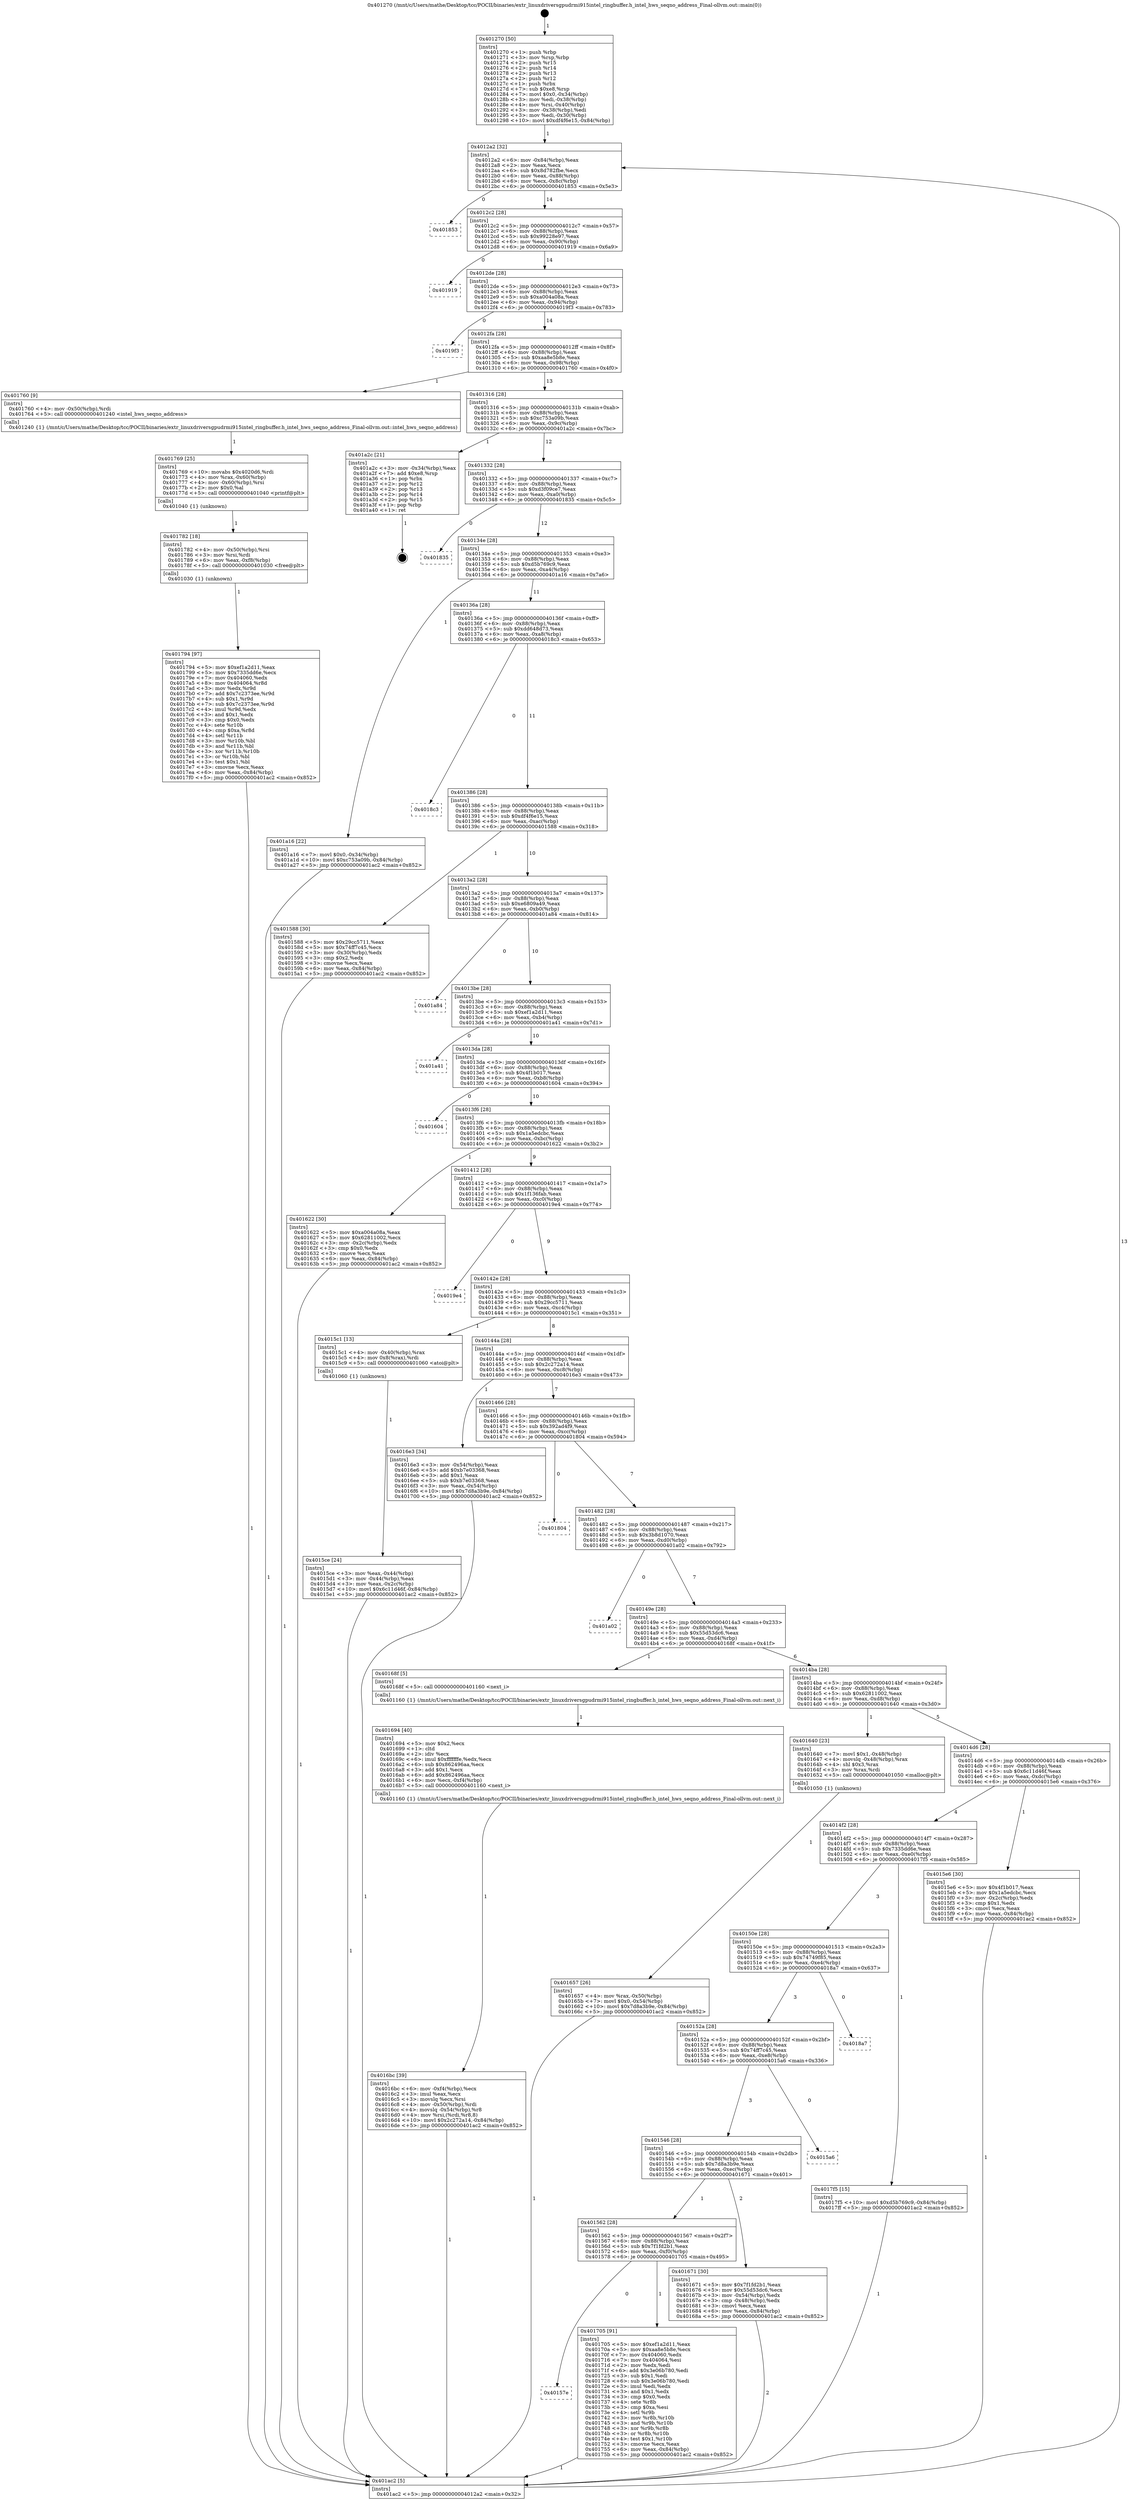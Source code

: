 digraph "0x401270" {
  label = "0x401270 (/mnt/c/Users/mathe/Desktop/tcc/POCII/binaries/extr_linuxdriversgpudrmi915intel_ringbuffer.h_intel_hws_seqno_address_Final-ollvm.out::main(0))"
  labelloc = "t"
  node[shape=record]

  Entry [label="",width=0.3,height=0.3,shape=circle,fillcolor=black,style=filled]
  "0x4012a2" [label="{
     0x4012a2 [32]\l
     | [instrs]\l
     &nbsp;&nbsp;0x4012a2 \<+6\>: mov -0x84(%rbp),%eax\l
     &nbsp;&nbsp;0x4012a8 \<+2\>: mov %eax,%ecx\l
     &nbsp;&nbsp;0x4012aa \<+6\>: sub $0x8d782fbe,%ecx\l
     &nbsp;&nbsp;0x4012b0 \<+6\>: mov %eax,-0x88(%rbp)\l
     &nbsp;&nbsp;0x4012b6 \<+6\>: mov %ecx,-0x8c(%rbp)\l
     &nbsp;&nbsp;0x4012bc \<+6\>: je 0000000000401853 \<main+0x5e3\>\l
  }"]
  "0x401853" [label="{
     0x401853\l
  }", style=dashed]
  "0x4012c2" [label="{
     0x4012c2 [28]\l
     | [instrs]\l
     &nbsp;&nbsp;0x4012c2 \<+5\>: jmp 00000000004012c7 \<main+0x57\>\l
     &nbsp;&nbsp;0x4012c7 \<+6\>: mov -0x88(%rbp),%eax\l
     &nbsp;&nbsp;0x4012cd \<+5\>: sub $0x99228e97,%eax\l
     &nbsp;&nbsp;0x4012d2 \<+6\>: mov %eax,-0x90(%rbp)\l
     &nbsp;&nbsp;0x4012d8 \<+6\>: je 0000000000401919 \<main+0x6a9\>\l
  }"]
  Exit [label="",width=0.3,height=0.3,shape=circle,fillcolor=black,style=filled,peripheries=2]
  "0x401919" [label="{
     0x401919\l
  }", style=dashed]
  "0x4012de" [label="{
     0x4012de [28]\l
     | [instrs]\l
     &nbsp;&nbsp;0x4012de \<+5\>: jmp 00000000004012e3 \<main+0x73\>\l
     &nbsp;&nbsp;0x4012e3 \<+6\>: mov -0x88(%rbp),%eax\l
     &nbsp;&nbsp;0x4012e9 \<+5\>: sub $0xa004a08a,%eax\l
     &nbsp;&nbsp;0x4012ee \<+6\>: mov %eax,-0x94(%rbp)\l
     &nbsp;&nbsp;0x4012f4 \<+6\>: je 00000000004019f3 \<main+0x783\>\l
  }"]
  "0x401794" [label="{
     0x401794 [97]\l
     | [instrs]\l
     &nbsp;&nbsp;0x401794 \<+5\>: mov $0xef1a2d11,%eax\l
     &nbsp;&nbsp;0x401799 \<+5\>: mov $0x7335dd6e,%ecx\l
     &nbsp;&nbsp;0x40179e \<+7\>: mov 0x404060,%edx\l
     &nbsp;&nbsp;0x4017a5 \<+8\>: mov 0x404064,%r8d\l
     &nbsp;&nbsp;0x4017ad \<+3\>: mov %edx,%r9d\l
     &nbsp;&nbsp;0x4017b0 \<+7\>: add $0x7c2373ee,%r9d\l
     &nbsp;&nbsp;0x4017b7 \<+4\>: sub $0x1,%r9d\l
     &nbsp;&nbsp;0x4017bb \<+7\>: sub $0x7c2373ee,%r9d\l
     &nbsp;&nbsp;0x4017c2 \<+4\>: imul %r9d,%edx\l
     &nbsp;&nbsp;0x4017c6 \<+3\>: and $0x1,%edx\l
     &nbsp;&nbsp;0x4017c9 \<+3\>: cmp $0x0,%edx\l
     &nbsp;&nbsp;0x4017cc \<+4\>: sete %r10b\l
     &nbsp;&nbsp;0x4017d0 \<+4\>: cmp $0xa,%r8d\l
     &nbsp;&nbsp;0x4017d4 \<+4\>: setl %r11b\l
     &nbsp;&nbsp;0x4017d8 \<+3\>: mov %r10b,%bl\l
     &nbsp;&nbsp;0x4017db \<+3\>: and %r11b,%bl\l
     &nbsp;&nbsp;0x4017de \<+3\>: xor %r11b,%r10b\l
     &nbsp;&nbsp;0x4017e1 \<+3\>: or %r10b,%bl\l
     &nbsp;&nbsp;0x4017e4 \<+3\>: test $0x1,%bl\l
     &nbsp;&nbsp;0x4017e7 \<+3\>: cmovne %ecx,%eax\l
     &nbsp;&nbsp;0x4017ea \<+6\>: mov %eax,-0x84(%rbp)\l
     &nbsp;&nbsp;0x4017f0 \<+5\>: jmp 0000000000401ac2 \<main+0x852\>\l
  }"]
  "0x4019f3" [label="{
     0x4019f3\l
  }", style=dashed]
  "0x4012fa" [label="{
     0x4012fa [28]\l
     | [instrs]\l
     &nbsp;&nbsp;0x4012fa \<+5\>: jmp 00000000004012ff \<main+0x8f\>\l
     &nbsp;&nbsp;0x4012ff \<+6\>: mov -0x88(%rbp),%eax\l
     &nbsp;&nbsp;0x401305 \<+5\>: sub $0xaa8e5b8e,%eax\l
     &nbsp;&nbsp;0x40130a \<+6\>: mov %eax,-0x98(%rbp)\l
     &nbsp;&nbsp;0x401310 \<+6\>: je 0000000000401760 \<main+0x4f0\>\l
  }"]
  "0x401782" [label="{
     0x401782 [18]\l
     | [instrs]\l
     &nbsp;&nbsp;0x401782 \<+4\>: mov -0x50(%rbp),%rsi\l
     &nbsp;&nbsp;0x401786 \<+3\>: mov %rsi,%rdi\l
     &nbsp;&nbsp;0x401789 \<+6\>: mov %eax,-0xf8(%rbp)\l
     &nbsp;&nbsp;0x40178f \<+5\>: call 0000000000401030 \<free@plt\>\l
     | [calls]\l
     &nbsp;&nbsp;0x401030 \{1\} (unknown)\l
  }"]
  "0x401760" [label="{
     0x401760 [9]\l
     | [instrs]\l
     &nbsp;&nbsp;0x401760 \<+4\>: mov -0x50(%rbp),%rdi\l
     &nbsp;&nbsp;0x401764 \<+5\>: call 0000000000401240 \<intel_hws_seqno_address\>\l
     | [calls]\l
     &nbsp;&nbsp;0x401240 \{1\} (/mnt/c/Users/mathe/Desktop/tcc/POCII/binaries/extr_linuxdriversgpudrmi915intel_ringbuffer.h_intel_hws_seqno_address_Final-ollvm.out::intel_hws_seqno_address)\l
  }"]
  "0x401316" [label="{
     0x401316 [28]\l
     | [instrs]\l
     &nbsp;&nbsp;0x401316 \<+5\>: jmp 000000000040131b \<main+0xab\>\l
     &nbsp;&nbsp;0x40131b \<+6\>: mov -0x88(%rbp),%eax\l
     &nbsp;&nbsp;0x401321 \<+5\>: sub $0xc753a09b,%eax\l
     &nbsp;&nbsp;0x401326 \<+6\>: mov %eax,-0x9c(%rbp)\l
     &nbsp;&nbsp;0x40132c \<+6\>: je 0000000000401a2c \<main+0x7bc\>\l
  }"]
  "0x401769" [label="{
     0x401769 [25]\l
     | [instrs]\l
     &nbsp;&nbsp;0x401769 \<+10\>: movabs $0x4020d6,%rdi\l
     &nbsp;&nbsp;0x401773 \<+4\>: mov %rax,-0x60(%rbp)\l
     &nbsp;&nbsp;0x401777 \<+4\>: mov -0x60(%rbp),%rsi\l
     &nbsp;&nbsp;0x40177b \<+2\>: mov $0x0,%al\l
     &nbsp;&nbsp;0x40177d \<+5\>: call 0000000000401040 \<printf@plt\>\l
     | [calls]\l
     &nbsp;&nbsp;0x401040 \{1\} (unknown)\l
  }"]
  "0x401a2c" [label="{
     0x401a2c [21]\l
     | [instrs]\l
     &nbsp;&nbsp;0x401a2c \<+3\>: mov -0x34(%rbp),%eax\l
     &nbsp;&nbsp;0x401a2f \<+7\>: add $0xe8,%rsp\l
     &nbsp;&nbsp;0x401a36 \<+1\>: pop %rbx\l
     &nbsp;&nbsp;0x401a37 \<+2\>: pop %r12\l
     &nbsp;&nbsp;0x401a39 \<+2\>: pop %r13\l
     &nbsp;&nbsp;0x401a3b \<+2\>: pop %r14\l
     &nbsp;&nbsp;0x401a3d \<+2\>: pop %r15\l
     &nbsp;&nbsp;0x401a3f \<+1\>: pop %rbp\l
     &nbsp;&nbsp;0x401a40 \<+1\>: ret\l
  }"]
  "0x401332" [label="{
     0x401332 [28]\l
     | [instrs]\l
     &nbsp;&nbsp;0x401332 \<+5\>: jmp 0000000000401337 \<main+0xc7\>\l
     &nbsp;&nbsp;0x401337 \<+6\>: mov -0x88(%rbp),%eax\l
     &nbsp;&nbsp;0x40133d \<+5\>: sub $0xd3f09ce7,%eax\l
     &nbsp;&nbsp;0x401342 \<+6\>: mov %eax,-0xa0(%rbp)\l
     &nbsp;&nbsp;0x401348 \<+6\>: je 0000000000401835 \<main+0x5c5\>\l
  }"]
  "0x40157e" [label="{
     0x40157e\l
  }", style=dashed]
  "0x401835" [label="{
     0x401835\l
  }", style=dashed]
  "0x40134e" [label="{
     0x40134e [28]\l
     | [instrs]\l
     &nbsp;&nbsp;0x40134e \<+5\>: jmp 0000000000401353 \<main+0xe3\>\l
     &nbsp;&nbsp;0x401353 \<+6\>: mov -0x88(%rbp),%eax\l
     &nbsp;&nbsp;0x401359 \<+5\>: sub $0xd5b769c9,%eax\l
     &nbsp;&nbsp;0x40135e \<+6\>: mov %eax,-0xa4(%rbp)\l
     &nbsp;&nbsp;0x401364 \<+6\>: je 0000000000401a16 \<main+0x7a6\>\l
  }"]
  "0x401705" [label="{
     0x401705 [91]\l
     | [instrs]\l
     &nbsp;&nbsp;0x401705 \<+5\>: mov $0xef1a2d11,%eax\l
     &nbsp;&nbsp;0x40170a \<+5\>: mov $0xaa8e5b8e,%ecx\l
     &nbsp;&nbsp;0x40170f \<+7\>: mov 0x404060,%edx\l
     &nbsp;&nbsp;0x401716 \<+7\>: mov 0x404064,%esi\l
     &nbsp;&nbsp;0x40171d \<+2\>: mov %edx,%edi\l
     &nbsp;&nbsp;0x40171f \<+6\>: add $0x3e06b780,%edi\l
     &nbsp;&nbsp;0x401725 \<+3\>: sub $0x1,%edi\l
     &nbsp;&nbsp;0x401728 \<+6\>: sub $0x3e06b780,%edi\l
     &nbsp;&nbsp;0x40172e \<+3\>: imul %edi,%edx\l
     &nbsp;&nbsp;0x401731 \<+3\>: and $0x1,%edx\l
     &nbsp;&nbsp;0x401734 \<+3\>: cmp $0x0,%edx\l
     &nbsp;&nbsp;0x401737 \<+4\>: sete %r8b\l
     &nbsp;&nbsp;0x40173b \<+3\>: cmp $0xa,%esi\l
     &nbsp;&nbsp;0x40173e \<+4\>: setl %r9b\l
     &nbsp;&nbsp;0x401742 \<+3\>: mov %r8b,%r10b\l
     &nbsp;&nbsp;0x401745 \<+3\>: and %r9b,%r10b\l
     &nbsp;&nbsp;0x401748 \<+3\>: xor %r9b,%r8b\l
     &nbsp;&nbsp;0x40174b \<+3\>: or %r8b,%r10b\l
     &nbsp;&nbsp;0x40174e \<+4\>: test $0x1,%r10b\l
     &nbsp;&nbsp;0x401752 \<+3\>: cmovne %ecx,%eax\l
     &nbsp;&nbsp;0x401755 \<+6\>: mov %eax,-0x84(%rbp)\l
     &nbsp;&nbsp;0x40175b \<+5\>: jmp 0000000000401ac2 \<main+0x852\>\l
  }"]
  "0x401a16" [label="{
     0x401a16 [22]\l
     | [instrs]\l
     &nbsp;&nbsp;0x401a16 \<+7\>: movl $0x0,-0x34(%rbp)\l
     &nbsp;&nbsp;0x401a1d \<+10\>: movl $0xc753a09b,-0x84(%rbp)\l
     &nbsp;&nbsp;0x401a27 \<+5\>: jmp 0000000000401ac2 \<main+0x852\>\l
  }"]
  "0x40136a" [label="{
     0x40136a [28]\l
     | [instrs]\l
     &nbsp;&nbsp;0x40136a \<+5\>: jmp 000000000040136f \<main+0xff\>\l
     &nbsp;&nbsp;0x40136f \<+6\>: mov -0x88(%rbp),%eax\l
     &nbsp;&nbsp;0x401375 \<+5\>: sub $0xdd648d73,%eax\l
     &nbsp;&nbsp;0x40137a \<+6\>: mov %eax,-0xa8(%rbp)\l
     &nbsp;&nbsp;0x401380 \<+6\>: je 00000000004018c3 \<main+0x653\>\l
  }"]
  "0x4016bc" [label="{
     0x4016bc [39]\l
     | [instrs]\l
     &nbsp;&nbsp;0x4016bc \<+6\>: mov -0xf4(%rbp),%ecx\l
     &nbsp;&nbsp;0x4016c2 \<+3\>: imul %eax,%ecx\l
     &nbsp;&nbsp;0x4016c5 \<+3\>: movslq %ecx,%rsi\l
     &nbsp;&nbsp;0x4016c8 \<+4\>: mov -0x50(%rbp),%rdi\l
     &nbsp;&nbsp;0x4016cc \<+4\>: movslq -0x54(%rbp),%r8\l
     &nbsp;&nbsp;0x4016d0 \<+4\>: mov %rsi,(%rdi,%r8,8)\l
     &nbsp;&nbsp;0x4016d4 \<+10\>: movl $0x2c272a14,-0x84(%rbp)\l
     &nbsp;&nbsp;0x4016de \<+5\>: jmp 0000000000401ac2 \<main+0x852\>\l
  }"]
  "0x4018c3" [label="{
     0x4018c3\l
  }", style=dashed]
  "0x401386" [label="{
     0x401386 [28]\l
     | [instrs]\l
     &nbsp;&nbsp;0x401386 \<+5\>: jmp 000000000040138b \<main+0x11b\>\l
     &nbsp;&nbsp;0x40138b \<+6\>: mov -0x88(%rbp),%eax\l
     &nbsp;&nbsp;0x401391 \<+5\>: sub $0xdf4f6e15,%eax\l
     &nbsp;&nbsp;0x401396 \<+6\>: mov %eax,-0xac(%rbp)\l
     &nbsp;&nbsp;0x40139c \<+6\>: je 0000000000401588 \<main+0x318\>\l
  }"]
  "0x401694" [label="{
     0x401694 [40]\l
     | [instrs]\l
     &nbsp;&nbsp;0x401694 \<+5\>: mov $0x2,%ecx\l
     &nbsp;&nbsp;0x401699 \<+1\>: cltd\l
     &nbsp;&nbsp;0x40169a \<+2\>: idiv %ecx\l
     &nbsp;&nbsp;0x40169c \<+6\>: imul $0xfffffffe,%edx,%ecx\l
     &nbsp;&nbsp;0x4016a2 \<+6\>: sub $0x862496aa,%ecx\l
     &nbsp;&nbsp;0x4016a8 \<+3\>: add $0x1,%ecx\l
     &nbsp;&nbsp;0x4016ab \<+6\>: add $0x862496aa,%ecx\l
     &nbsp;&nbsp;0x4016b1 \<+6\>: mov %ecx,-0xf4(%rbp)\l
     &nbsp;&nbsp;0x4016b7 \<+5\>: call 0000000000401160 \<next_i\>\l
     | [calls]\l
     &nbsp;&nbsp;0x401160 \{1\} (/mnt/c/Users/mathe/Desktop/tcc/POCII/binaries/extr_linuxdriversgpudrmi915intel_ringbuffer.h_intel_hws_seqno_address_Final-ollvm.out::next_i)\l
  }"]
  "0x401588" [label="{
     0x401588 [30]\l
     | [instrs]\l
     &nbsp;&nbsp;0x401588 \<+5\>: mov $0x29cc5711,%eax\l
     &nbsp;&nbsp;0x40158d \<+5\>: mov $0x74ff7c45,%ecx\l
     &nbsp;&nbsp;0x401592 \<+3\>: mov -0x30(%rbp),%edx\l
     &nbsp;&nbsp;0x401595 \<+3\>: cmp $0x2,%edx\l
     &nbsp;&nbsp;0x401598 \<+3\>: cmovne %ecx,%eax\l
     &nbsp;&nbsp;0x40159b \<+6\>: mov %eax,-0x84(%rbp)\l
     &nbsp;&nbsp;0x4015a1 \<+5\>: jmp 0000000000401ac2 \<main+0x852\>\l
  }"]
  "0x4013a2" [label="{
     0x4013a2 [28]\l
     | [instrs]\l
     &nbsp;&nbsp;0x4013a2 \<+5\>: jmp 00000000004013a7 \<main+0x137\>\l
     &nbsp;&nbsp;0x4013a7 \<+6\>: mov -0x88(%rbp),%eax\l
     &nbsp;&nbsp;0x4013ad \<+5\>: sub $0xe6809a49,%eax\l
     &nbsp;&nbsp;0x4013b2 \<+6\>: mov %eax,-0xb0(%rbp)\l
     &nbsp;&nbsp;0x4013b8 \<+6\>: je 0000000000401a84 \<main+0x814\>\l
  }"]
  "0x401ac2" [label="{
     0x401ac2 [5]\l
     | [instrs]\l
     &nbsp;&nbsp;0x401ac2 \<+5\>: jmp 00000000004012a2 \<main+0x32\>\l
  }"]
  "0x401270" [label="{
     0x401270 [50]\l
     | [instrs]\l
     &nbsp;&nbsp;0x401270 \<+1\>: push %rbp\l
     &nbsp;&nbsp;0x401271 \<+3\>: mov %rsp,%rbp\l
     &nbsp;&nbsp;0x401274 \<+2\>: push %r15\l
     &nbsp;&nbsp;0x401276 \<+2\>: push %r14\l
     &nbsp;&nbsp;0x401278 \<+2\>: push %r13\l
     &nbsp;&nbsp;0x40127a \<+2\>: push %r12\l
     &nbsp;&nbsp;0x40127c \<+1\>: push %rbx\l
     &nbsp;&nbsp;0x40127d \<+7\>: sub $0xe8,%rsp\l
     &nbsp;&nbsp;0x401284 \<+7\>: movl $0x0,-0x34(%rbp)\l
     &nbsp;&nbsp;0x40128b \<+3\>: mov %edi,-0x38(%rbp)\l
     &nbsp;&nbsp;0x40128e \<+4\>: mov %rsi,-0x40(%rbp)\l
     &nbsp;&nbsp;0x401292 \<+3\>: mov -0x38(%rbp),%edi\l
     &nbsp;&nbsp;0x401295 \<+3\>: mov %edi,-0x30(%rbp)\l
     &nbsp;&nbsp;0x401298 \<+10\>: movl $0xdf4f6e15,-0x84(%rbp)\l
  }"]
  "0x401562" [label="{
     0x401562 [28]\l
     | [instrs]\l
     &nbsp;&nbsp;0x401562 \<+5\>: jmp 0000000000401567 \<main+0x2f7\>\l
     &nbsp;&nbsp;0x401567 \<+6\>: mov -0x88(%rbp),%eax\l
     &nbsp;&nbsp;0x40156d \<+5\>: sub $0x7f1fd2b1,%eax\l
     &nbsp;&nbsp;0x401572 \<+6\>: mov %eax,-0xf0(%rbp)\l
     &nbsp;&nbsp;0x401578 \<+6\>: je 0000000000401705 \<main+0x495\>\l
  }"]
  "0x401a84" [label="{
     0x401a84\l
  }", style=dashed]
  "0x4013be" [label="{
     0x4013be [28]\l
     | [instrs]\l
     &nbsp;&nbsp;0x4013be \<+5\>: jmp 00000000004013c3 \<main+0x153\>\l
     &nbsp;&nbsp;0x4013c3 \<+6\>: mov -0x88(%rbp),%eax\l
     &nbsp;&nbsp;0x4013c9 \<+5\>: sub $0xef1a2d11,%eax\l
     &nbsp;&nbsp;0x4013ce \<+6\>: mov %eax,-0xb4(%rbp)\l
     &nbsp;&nbsp;0x4013d4 \<+6\>: je 0000000000401a41 \<main+0x7d1\>\l
  }"]
  "0x401671" [label="{
     0x401671 [30]\l
     | [instrs]\l
     &nbsp;&nbsp;0x401671 \<+5\>: mov $0x7f1fd2b1,%eax\l
     &nbsp;&nbsp;0x401676 \<+5\>: mov $0x55d53dc6,%ecx\l
     &nbsp;&nbsp;0x40167b \<+3\>: mov -0x54(%rbp),%edx\l
     &nbsp;&nbsp;0x40167e \<+3\>: cmp -0x48(%rbp),%edx\l
     &nbsp;&nbsp;0x401681 \<+3\>: cmovl %ecx,%eax\l
     &nbsp;&nbsp;0x401684 \<+6\>: mov %eax,-0x84(%rbp)\l
     &nbsp;&nbsp;0x40168a \<+5\>: jmp 0000000000401ac2 \<main+0x852\>\l
  }"]
  "0x401a41" [label="{
     0x401a41\l
  }", style=dashed]
  "0x4013da" [label="{
     0x4013da [28]\l
     | [instrs]\l
     &nbsp;&nbsp;0x4013da \<+5\>: jmp 00000000004013df \<main+0x16f\>\l
     &nbsp;&nbsp;0x4013df \<+6\>: mov -0x88(%rbp),%eax\l
     &nbsp;&nbsp;0x4013e5 \<+5\>: sub $0x4f1b017,%eax\l
     &nbsp;&nbsp;0x4013ea \<+6\>: mov %eax,-0xb8(%rbp)\l
     &nbsp;&nbsp;0x4013f0 \<+6\>: je 0000000000401604 \<main+0x394\>\l
  }"]
  "0x401546" [label="{
     0x401546 [28]\l
     | [instrs]\l
     &nbsp;&nbsp;0x401546 \<+5\>: jmp 000000000040154b \<main+0x2db\>\l
     &nbsp;&nbsp;0x40154b \<+6\>: mov -0x88(%rbp),%eax\l
     &nbsp;&nbsp;0x401551 \<+5\>: sub $0x7d8a3b9e,%eax\l
     &nbsp;&nbsp;0x401556 \<+6\>: mov %eax,-0xec(%rbp)\l
     &nbsp;&nbsp;0x40155c \<+6\>: je 0000000000401671 \<main+0x401\>\l
  }"]
  "0x401604" [label="{
     0x401604\l
  }", style=dashed]
  "0x4013f6" [label="{
     0x4013f6 [28]\l
     | [instrs]\l
     &nbsp;&nbsp;0x4013f6 \<+5\>: jmp 00000000004013fb \<main+0x18b\>\l
     &nbsp;&nbsp;0x4013fb \<+6\>: mov -0x88(%rbp),%eax\l
     &nbsp;&nbsp;0x401401 \<+5\>: sub $0x1a5edcbc,%eax\l
     &nbsp;&nbsp;0x401406 \<+6\>: mov %eax,-0xbc(%rbp)\l
     &nbsp;&nbsp;0x40140c \<+6\>: je 0000000000401622 \<main+0x3b2\>\l
  }"]
  "0x4015a6" [label="{
     0x4015a6\l
  }", style=dashed]
  "0x401622" [label="{
     0x401622 [30]\l
     | [instrs]\l
     &nbsp;&nbsp;0x401622 \<+5\>: mov $0xa004a08a,%eax\l
     &nbsp;&nbsp;0x401627 \<+5\>: mov $0x62811002,%ecx\l
     &nbsp;&nbsp;0x40162c \<+3\>: mov -0x2c(%rbp),%edx\l
     &nbsp;&nbsp;0x40162f \<+3\>: cmp $0x0,%edx\l
     &nbsp;&nbsp;0x401632 \<+3\>: cmove %ecx,%eax\l
     &nbsp;&nbsp;0x401635 \<+6\>: mov %eax,-0x84(%rbp)\l
     &nbsp;&nbsp;0x40163b \<+5\>: jmp 0000000000401ac2 \<main+0x852\>\l
  }"]
  "0x401412" [label="{
     0x401412 [28]\l
     | [instrs]\l
     &nbsp;&nbsp;0x401412 \<+5\>: jmp 0000000000401417 \<main+0x1a7\>\l
     &nbsp;&nbsp;0x401417 \<+6\>: mov -0x88(%rbp),%eax\l
     &nbsp;&nbsp;0x40141d \<+5\>: sub $0x1f136fab,%eax\l
     &nbsp;&nbsp;0x401422 \<+6\>: mov %eax,-0xc0(%rbp)\l
     &nbsp;&nbsp;0x401428 \<+6\>: je 00000000004019e4 \<main+0x774\>\l
  }"]
  "0x40152a" [label="{
     0x40152a [28]\l
     | [instrs]\l
     &nbsp;&nbsp;0x40152a \<+5\>: jmp 000000000040152f \<main+0x2bf\>\l
     &nbsp;&nbsp;0x40152f \<+6\>: mov -0x88(%rbp),%eax\l
     &nbsp;&nbsp;0x401535 \<+5\>: sub $0x74ff7c45,%eax\l
     &nbsp;&nbsp;0x40153a \<+6\>: mov %eax,-0xe8(%rbp)\l
     &nbsp;&nbsp;0x401540 \<+6\>: je 00000000004015a6 \<main+0x336\>\l
  }"]
  "0x4019e4" [label="{
     0x4019e4\l
  }", style=dashed]
  "0x40142e" [label="{
     0x40142e [28]\l
     | [instrs]\l
     &nbsp;&nbsp;0x40142e \<+5\>: jmp 0000000000401433 \<main+0x1c3\>\l
     &nbsp;&nbsp;0x401433 \<+6\>: mov -0x88(%rbp),%eax\l
     &nbsp;&nbsp;0x401439 \<+5\>: sub $0x29cc5711,%eax\l
     &nbsp;&nbsp;0x40143e \<+6\>: mov %eax,-0xc4(%rbp)\l
     &nbsp;&nbsp;0x401444 \<+6\>: je 00000000004015c1 \<main+0x351\>\l
  }"]
  "0x4018a7" [label="{
     0x4018a7\l
  }", style=dashed]
  "0x4015c1" [label="{
     0x4015c1 [13]\l
     | [instrs]\l
     &nbsp;&nbsp;0x4015c1 \<+4\>: mov -0x40(%rbp),%rax\l
     &nbsp;&nbsp;0x4015c5 \<+4\>: mov 0x8(%rax),%rdi\l
     &nbsp;&nbsp;0x4015c9 \<+5\>: call 0000000000401060 \<atoi@plt\>\l
     | [calls]\l
     &nbsp;&nbsp;0x401060 \{1\} (unknown)\l
  }"]
  "0x40144a" [label="{
     0x40144a [28]\l
     | [instrs]\l
     &nbsp;&nbsp;0x40144a \<+5\>: jmp 000000000040144f \<main+0x1df\>\l
     &nbsp;&nbsp;0x40144f \<+6\>: mov -0x88(%rbp),%eax\l
     &nbsp;&nbsp;0x401455 \<+5\>: sub $0x2c272a14,%eax\l
     &nbsp;&nbsp;0x40145a \<+6\>: mov %eax,-0xc8(%rbp)\l
     &nbsp;&nbsp;0x401460 \<+6\>: je 00000000004016e3 \<main+0x473\>\l
  }"]
  "0x4015ce" [label="{
     0x4015ce [24]\l
     | [instrs]\l
     &nbsp;&nbsp;0x4015ce \<+3\>: mov %eax,-0x44(%rbp)\l
     &nbsp;&nbsp;0x4015d1 \<+3\>: mov -0x44(%rbp),%eax\l
     &nbsp;&nbsp;0x4015d4 \<+3\>: mov %eax,-0x2c(%rbp)\l
     &nbsp;&nbsp;0x4015d7 \<+10\>: movl $0x6c11d46f,-0x84(%rbp)\l
     &nbsp;&nbsp;0x4015e1 \<+5\>: jmp 0000000000401ac2 \<main+0x852\>\l
  }"]
  "0x40150e" [label="{
     0x40150e [28]\l
     | [instrs]\l
     &nbsp;&nbsp;0x40150e \<+5\>: jmp 0000000000401513 \<main+0x2a3\>\l
     &nbsp;&nbsp;0x401513 \<+6\>: mov -0x88(%rbp),%eax\l
     &nbsp;&nbsp;0x401519 \<+5\>: sub $0x74749f85,%eax\l
     &nbsp;&nbsp;0x40151e \<+6\>: mov %eax,-0xe4(%rbp)\l
     &nbsp;&nbsp;0x401524 \<+6\>: je 00000000004018a7 \<main+0x637\>\l
  }"]
  "0x4016e3" [label="{
     0x4016e3 [34]\l
     | [instrs]\l
     &nbsp;&nbsp;0x4016e3 \<+3\>: mov -0x54(%rbp),%eax\l
     &nbsp;&nbsp;0x4016e6 \<+5\>: add $0xb7e03368,%eax\l
     &nbsp;&nbsp;0x4016eb \<+3\>: add $0x1,%eax\l
     &nbsp;&nbsp;0x4016ee \<+5\>: sub $0xb7e03368,%eax\l
     &nbsp;&nbsp;0x4016f3 \<+3\>: mov %eax,-0x54(%rbp)\l
     &nbsp;&nbsp;0x4016f6 \<+10\>: movl $0x7d8a3b9e,-0x84(%rbp)\l
     &nbsp;&nbsp;0x401700 \<+5\>: jmp 0000000000401ac2 \<main+0x852\>\l
  }"]
  "0x401466" [label="{
     0x401466 [28]\l
     | [instrs]\l
     &nbsp;&nbsp;0x401466 \<+5\>: jmp 000000000040146b \<main+0x1fb\>\l
     &nbsp;&nbsp;0x40146b \<+6\>: mov -0x88(%rbp),%eax\l
     &nbsp;&nbsp;0x401471 \<+5\>: sub $0x392ad4f9,%eax\l
     &nbsp;&nbsp;0x401476 \<+6\>: mov %eax,-0xcc(%rbp)\l
     &nbsp;&nbsp;0x40147c \<+6\>: je 0000000000401804 \<main+0x594\>\l
  }"]
  "0x4017f5" [label="{
     0x4017f5 [15]\l
     | [instrs]\l
     &nbsp;&nbsp;0x4017f5 \<+10\>: movl $0xd5b769c9,-0x84(%rbp)\l
     &nbsp;&nbsp;0x4017ff \<+5\>: jmp 0000000000401ac2 \<main+0x852\>\l
  }"]
  "0x401804" [label="{
     0x401804\l
  }", style=dashed]
  "0x401482" [label="{
     0x401482 [28]\l
     | [instrs]\l
     &nbsp;&nbsp;0x401482 \<+5\>: jmp 0000000000401487 \<main+0x217\>\l
     &nbsp;&nbsp;0x401487 \<+6\>: mov -0x88(%rbp),%eax\l
     &nbsp;&nbsp;0x40148d \<+5\>: sub $0x3b8d1070,%eax\l
     &nbsp;&nbsp;0x401492 \<+6\>: mov %eax,-0xd0(%rbp)\l
     &nbsp;&nbsp;0x401498 \<+6\>: je 0000000000401a02 \<main+0x792\>\l
  }"]
  "0x401657" [label="{
     0x401657 [26]\l
     | [instrs]\l
     &nbsp;&nbsp;0x401657 \<+4\>: mov %rax,-0x50(%rbp)\l
     &nbsp;&nbsp;0x40165b \<+7\>: movl $0x0,-0x54(%rbp)\l
     &nbsp;&nbsp;0x401662 \<+10\>: movl $0x7d8a3b9e,-0x84(%rbp)\l
     &nbsp;&nbsp;0x40166c \<+5\>: jmp 0000000000401ac2 \<main+0x852\>\l
  }"]
  "0x401a02" [label="{
     0x401a02\l
  }", style=dashed]
  "0x40149e" [label="{
     0x40149e [28]\l
     | [instrs]\l
     &nbsp;&nbsp;0x40149e \<+5\>: jmp 00000000004014a3 \<main+0x233\>\l
     &nbsp;&nbsp;0x4014a3 \<+6\>: mov -0x88(%rbp),%eax\l
     &nbsp;&nbsp;0x4014a9 \<+5\>: sub $0x55d53dc6,%eax\l
     &nbsp;&nbsp;0x4014ae \<+6\>: mov %eax,-0xd4(%rbp)\l
     &nbsp;&nbsp;0x4014b4 \<+6\>: je 000000000040168f \<main+0x41f\>\l
  }"]
  "0x4014f2" [label="{
     0x4014f2 [28]\l
     | [instrs]\l
     &nbsp;&nbsp;0x4014f2 \<+5\>: jmp 00000000004014f7 \<main+0x287\>\l
     &nbsp;&nbsp;0x4014f7 \<+6\>: mov -0x88(%rbp),%eax\l
     &nbsp;&nbsp;0x4014fd \<+5\>: sub $0x7335dd6e,%eax\l
     &nbsp;&nbsp;0x401502 \<+6\>: mov %eax,-0xe0(%rbp)\l
     &nbsp;&nbsp;0x401508 \<+6\>: je 00000000004017f5 \<main+0x585\>\l
  }"]
  "0x40168f" [label="{
     0x40168f [5]\l
     | [instrs]\l
     &nbsp;&nbsp;0x40168f \<+5\>: call 0000000000401160 \<next_i\>\l
     | [calls]\l
     &nbsp;&nbsp;0x401160 \{1\} (/mnt/c/Users/mathe/Desktop/tcc/POCII/binaries/extr_linuxdriversgpudrmi915intel_ringbuffer.h_intel_hws_seqno_address_Final-ollvm.out::next_i)\l
  }"]
  "0x4014ba" [label="{
     0x4014ba [28]\l
     | [instrs]\l
     &nbsp;&nbsp;0x4014ba \<+5\>: jmp 00000000004014bf \<main+0x24f\>\l
     &nbsp;&nbsp;0x4014bf \<+6\>: mov -0x88(%rbp),%eax\l
     &nbsp;&nbsp;0x4014c5 \<+5\>: sub $0x62811002,%eax\l
     &nbsp;&nbsp;0x4014ca \<+6\>: mov %eax,-0xd8(%rbp)\l
     &nbsp;&nbsp;0x4014d0 \<+6\>: je 0000000000401640 \<main+0x3d0\>\l
  }"]
  "0x4015e6" [label="{
     0x4015e6 [30]\l
     | [instrs]\l
     &nbsp;&nbsp;0x4015e6 \<+5\>: mov $0x4f1b017,%eax\l
     &nbsp;&nbsp;0x4015eb \<+5\>: mov $0x1a5edcbc,%ecx\l
     &nbsp;&nbsp;0x4015f0 \<+3\>: mov -0x2c(%rbp),%edx\l
     &nbsp;&nbsp;0x4015f3 \<+3\>: cmp $0x1,%edx\l
     &nbsp;&nbsp;0x4015f6 \<+3\>: cmovl %ecx,%eax\l
     &nbsp;&nbsp;0x4015f9 \<+6\>: mov %eax,-0x84(%rbp)\l
     &nbsp;&nbsp;0x4015ff \<+5\>: jmp 0000000000401ac2 \<main+0x852\>\l
  }"]
  "0x401640" [label="{
     0x401640 [23]\l
     | [instrs]\l
     &nbsp;&nbsp;0x401640 \<+7\>: movl $0x1,-0x48(%rbp)\l
     &nbsp;&nbsp;0x401647 \<+4\>: movslq -0x48(%rbp),%rax\l
     &nbsp;&nbsp;0x40164b \<+4\>: shl $0x3,%rax\l
     &nbsp;&nbsp;0x40164f \<+3\>: mov %rax,%rdi\l
     &nbsp;&nbsp;0x401652 \<+5\>: call 0000000000401050 \<malloc@plt\>\l
     | [calls]\l
     &nbsp;&nbsp;0x401050 \{1\} (unknown)\l
  }"]
  "0x4014d6" [label="{
     0x4014d6 [28]\l
     | [instrs]\l
     &nbsp;&nbsp;0x4014d6 \<+5\>: jmp 00000000004014db \<main+0x26b\>\l
     &nbsp;&nbsp;0x4014db \<+6\>: mov -0x88(%rbp),%eax\l
     &nbsp;&nbsp;0x4014e1 \<+5\>: sub $0x6c11d46f,%eax\l
     &nbsp;&nbsp;0x4014e6 \<+6\>: mov %eax,-0xdc(%rbp)\l
     &nbsp;&nbsp;0x4014ec \<+6\>: je 00000000004015e6 \<main+0x376\>\l
  }"]
  Entry -> "0x401270" [label=" 1"]
  "0x4012a2" -> "0x401853" [label=" 0"]
  "0x4012a2" -> "0x4012c2" [label=" 14"]
  "0x401a2c" -> Exit [label=" 1"]
  "0x4012c2" -> "0x401919" [label=" 0"]
  "0x4012c2" -> "0x4012de" [label=" 14"]
  "0x401a16" -> "0x401ac2" [label=" 1"]
  "0x4012de" -> "0x4019f3" [label=" 0"]
  "0x4012de" -> "0x4012fa" [label=" 14"]
  "0x4017f5" -> "0x401ac2" [label=" 1"]
  "0x4012fa" -> "0x401760" [label=" 1"]
  "0x4012fa" -> "0x401316" [label=" 13"]
  "0x401794" -> "0x401ac2" [label=" 1"]
  "0x401316" -> "0x401a2c" [label=" 1"]
  "0x401316" -> "0x401332" [label=" 12"]
  "0x401782" -> "0x401794" [label=" 1"]
  "0x401332" -> "0x401835" [label=" 0"]
  "0x401332" -> "0x40134e" [label=" 12"]
  "0x401769" -> "0x401782" [label=" 1"]
  "0x40134e" -> "0x401a16" [label=" 1"]
  "0x40134e" -> "0x40136a" [label=" 11"]
  "0x401760" -> "0x401769" [label=" 1"]
  "0x40136a" -> "0x4018c3" [label=" 0"]
  "0x40136a" -> "0x401386" [label=" 11"]
  "0x401562" -> "0x40157e" [label=" 0"]
  "0x401386" -> "0x401588" [label=" 1"]
  "0x401386" -> "0x4013a2" [label=" 10"]
  "0x401588" -> "0x401ac2" [label=" 1"]
  "0x401270" -> "0x4012a2" [label=" 1"]
  "0x401ac2" -> "0x4012a2" [label=" 13"]
  "0x401562" -> "0x401705" [label=" 1"]
  "0x4013a2" -> "0x401a84" [label=" 0"]
  "0x4013a2" -> "0x4013be" [label=" 10"]
  "0x401705" -> "0x401ac2" [label=" 1"]
  "0x4013be" -> "0x401a41" [label=" 0"]
  "0x4013be" -> "0x4013da" [label=" 10"]
  "0x4016e3" -> "0x401ac2" [label=" 1"]
  "0x4013da" -> "0x401604" [label=" 0"]
  "0x4013da" -> "0x4013f6" [label=" 10"]
  "0x401694" -> "0x4016bc" [label=" 1"]
  "0x4013f6" -> "0x401622" [label=" 1"]
  "0x4013f6" -> "0x401412" [label=" 9"]
  "0x40168f" -> "0x401694" [label=" 1"]
  "0x401412" -> "0x4019e4" [label=" 0"]
  "0x401412" -> "0x40142e" [label=" 9"]
  "0x401546" -> "0x401562" [label=" 1"]
  "0x40142e" -> "0x4015c1" [label=" 1"]
  "0x40142e" -> "0x40144a" [label=" 8"]
  "0x4015c1" -> "0x4015ce" [label=" 1"]
  "0x4015ce" -> "0x401ac2" [label=" 1"]
  "0x401546" -> "0x401671" [label=" 2"]
  "0x40144a" -> "0x4016e3" [label=" 1"]
  "0x40144a" -> "0x401466" [label=" 7"]
  "0x40152a" -> "0x401546" [label=" 3"]
  "0x401466" -> "0x401804" [label=" 0"]
  "0x401466" -> "0x401482" [label=" 7"]
  "0x40152a" -> "0x4015a6" [label=" 0"]
  "0x401482" -> "0x401a02" [label=" 0"]
  "0x401482" -> "0x40149e" [label=" 7"]
  "0x40150e" -> "0x40152a" [label=" 3"]
  "0x40149e" -> "0x40168f" [label=" 1"]
  "0x40149e" -> "0x4014ba" [label=" 6"]
  "0x40150e" -> "0x4018a7" [label=" 0"]
  "0x4014ba" -> "0x401640" [label=" 1"]
  "0x4014ba" -> "0x4014d6" [label=" 5"]
  "0x4016bc" -> "0x401ac2" [label=" 1"]
  "0x4014d6" -> "0x4015e6" [label=" 1"]
  "0x4014d6" -> "0x4014f2" [label=" 4"]
  "0x4015e6" -> "0x401ac2" [label=" 1"]
  "0x401622" -> "0x401ac2" [label=" 1"]
  "0x401640" -> "0x401657" [label=" 1"]
  "0x401657" -> "0x401ac2" [label=" 1"]
  "0x401671" -> "0x401ac2" [label=" 2"]
  "0x4014f2" -> "0x4017f5" [label=" 1"]
  "0x4014f2" -> "0x40150e" [label=" 3"]
}
